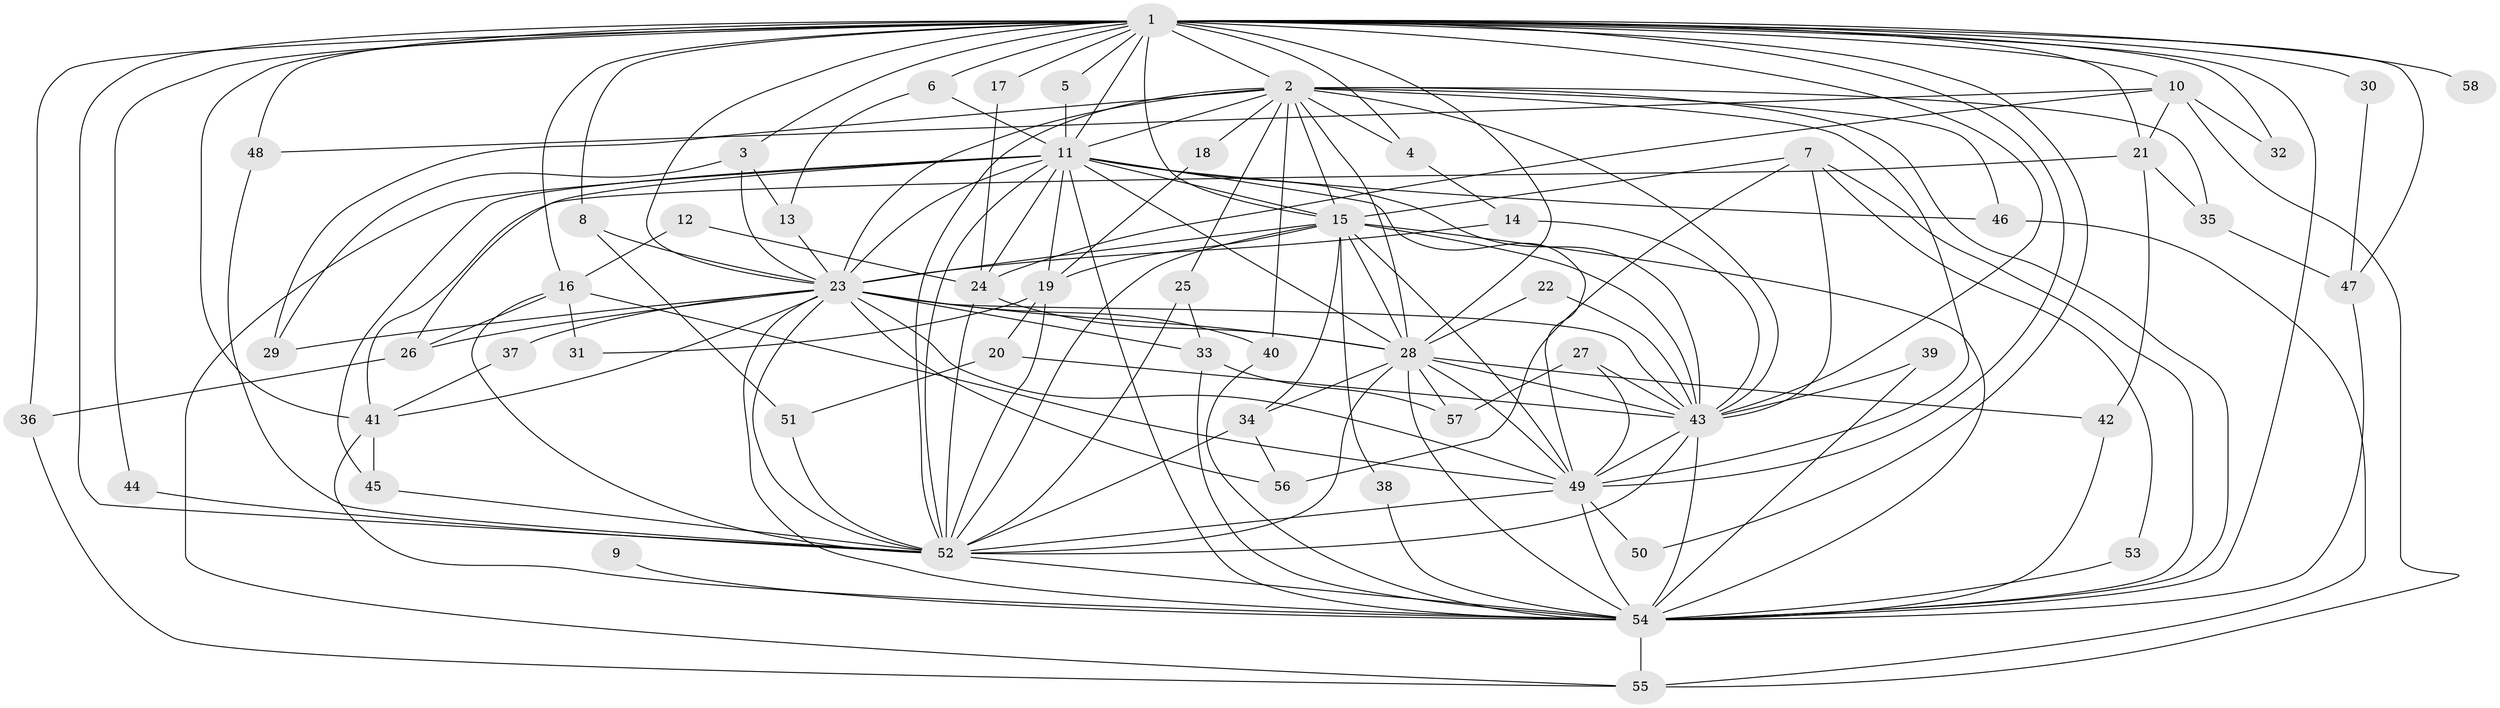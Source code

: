 // original degree distribution, {32: 0.010416666666666666, 16: 0.020833333333333332, 23: 0.010416666666666666, 22: 0.010416666666666666, 17: 0.010416666666666666, 19: 0.020833333333333332, 18: 0.010416666666666666, 15: 0.010416666666666666, 6: 0.041666666666666664, 4: 0.07291666666666667, 5: 0.041666666666666664, 3: 0.23958333333333334, 2: 0.5}
// Generated by graph-tools (version 1.1) at 2025/36/03/04/25 23:36:16]
// undirected, 58 vertices, 162 edges
graph export_dot {
  node [color=gray90,style=filled];
  1;
  2;
  3;
  4;
  5;
  6;
  7;
  8;
  9;
  10;
  11;
  12;
  13;
  14;
  15;
  16;
  17;
  18;
  19;
  20;
  21;
  22;
  23;
  24;
  25;
  26;
  27;
  28;
  29;
  30;
  31;
  32;
  33;
  34;
  35;
  36;
  37;
  38;
  39;
  40;
  41;
  42;
  43;
  44;
  45;
  46;
  47;
  48;
  49;
  50;
  51;
  52;
  53;
  54;
  55;
  56;
  57;
  58;
  1 -- 2 [weight=1.0];
  1 -- 3 [weight=1.0];
  1 -- 4 [weight=1.0];
  1 -- 5 [weight=1.0];
  1 -- 6 [weight=1.0];
  1 -- 8 [weight=1.0];
  1 -- 10 [weight=1.0];
  1 -- 11 [weight=2.0];
  1 -- 15 [weight=1.0];
  1 -- 16 [weight=1.0];
  1 -- 17 [weight=1.0];
  1 -- 21 [weight=1.0];
  1 -- 23 [weight=1.0];
  1 -- 28 [weight=1.0];
  1 -- 30 [weight=1.0];
  1 -- 32 [weight=1.0];
  1 -- 36 [weight=1.0];
  1 -- 41 [weight=1.0];
  1 -- 43 [weight=1.0];
  1 -- 44 [weight=1.0];
  1 -- 47 [weight=2.0];
  1 -- 48 [weight=1.0];
  1 -- 49 [weight=1.0];
  1 -- 50 [weight=1.0];
  1 -- 52 [weight=1.0];
  1 -- 54 [weight=1.0];
  1 -- 58 [weight=1.0];
  2 -- 4 [weight=1.0];
  2 -- 11 [weight=1.0];
  2 -- 15 [weight=1.0];
  2 -- 18 [weight=1.0];
  2 -- 23 [weight=2.0];
  2 -- 25 [weight=1.0];
  2 -- 28 [weight=1.0];
  2 -- 29 [weight=1.0];
  2 -- 35 [weight=1.0];
  2 -- 40 [weight=1.0];
  2 -- 43 [weight=1.0];
  2 -- 46 [weight=1.0];
  2 -- 49 [weight=1.0];
  2 -- 52 [weight=1.0];
  2 -- 54 [weight=1.0];
  3 -- 13 [weight=1.0];
  3 -- 23 [weight=1.0];
  3 -- 29 [weight=1.0];
  4 -- 14 [weight=1.0];
  5 -- 11 [weight=1.0];
  6 -- 11 [weight=1.0];
  6 -- 13 [weight=1.0];
  7 -- 15 [weight=1.0];
  7 -- 43 [weight=1.0];
  7 -- 53 [weight=1.0];
  7 -- 54 [weight=1.0];
  7 -- 56 [weight=1.0];
  8 -- 23 [weight=1.0];
  8 -- 51 [weight=1.0];
  9 -- 54 [weight=1.0];
  10 -- 21 [weight=1.0];
  10 -- 24 [weight=1.0];
  10 -- 32 [weight=1.0];
  10 -- 48 [weight=1.0];
  10 -- 55 [weight=1.0];
  11 -- 15 [weight=1.0];
  11 -- 19 [weight=1.0];
  11 -- 23 [weight=2.0];
  11 -- 24 [weight=1.0];
  11 -- 26 [weight=1.0];
  11 -- 28 [weight=1.0];
  11 -- 43 [weight=1.0];
  11 -- 45 [weight=1.0];
  11 -- 46 [weight=1.0];
  11 -- 49 [weight=1.0];
  11 -- 52 [weight=1.0];
  11 -- 54 [weight=1.0];
  11 -- 55 [weight=1.0];
  12 -- 16 [weight=1.0];
  12 -- 24 [weight=1.0];
  13 -- 23 [weight=1.0];
  14 -- 23 [weight=1.0];
  14 -- 43 [weight=1.0];
  15 -- 19 [weight=1.0];
  15 -- 23 [weight=1.0];
  15 -- 28 [weight=2.0];
  15 -- 34 [weight=1.0];
  15 -- 38 [weight=1.0];
  15 -- 43 [weight=2.0];
  15 -- 49 [weight=1.0];
  15 -- 52 [weight=1.0];
  15 -- 54 [weight=2.0];
  16 -- 26 [weight=1.0];
  16 -- 31 [weight=1.0];
  16 -- 49 [weight=1.0];
  16 -- 52 [weight=1.0];
  17 -- 24 [weight=1.0];
  18 -- 19 [weight=1.0];
  19 -- 20 [weight=1.0];
  19 -- 31 [weight=1.0];
  19 -- 52 [weight=1.0];
  20 -- 43 [weight=1.0];
  20 -- 51 [weight=1.0];
  21 -- 35 [weight=1.0];
  21 -- 41 [weight=1.0];
  21 -- 42 [weight=1.0];
  22 -- 28 [weight=1.0];
  22 -- 43 [weight=1.0];
  23 -- 26 [weight=1.0];
  23 -- 28 [weight=1.0];
  23 -- 29 [weight=1.0];
  23 -- 33 [weight=1.0];
  23 -- 37 [weight=1.0];
  23 -- 40 [weight=1.0];
  23 -- 41 [weight=1.0];
  23 -- 43 [weight=1.0];
  23 -- 49 [weight=2.0];
  23 -- 52 [weight=1.0];
  23 -- 54 [weight=1.0];
  23 -- 56 [weight=1.0];
  24 -- 28 [weight=1.0];
  24 -- 52 [weight=1.0];
  25 -- 33 [weight=1.0];
  25 -- 52 [weight=1.0];
  26 -- 36 [weight=1.0];
  27 -- 43 [weight=1.0];
  27 -- 49 [weight=1.0];
  27 -- 57 [weight=1.0];
  28 -- 34 [weight=1.0];
  28 -- 42 [weight=1.0];
  28 -- 43 [weight=1.0];
  28 -- 49 [weight=2.0];
  28 -- 52 [weight=1.0];
  28 -- 54 [weight=1.0];
  28 -- 57 [weight=1.0];
  30 -- 47 [weight=1.0];
  33 -- 54 [weight=1.0];
  33 -- 57 [weight=1.0];
  34 -- 52 [weight=1.0];
  34 -- 56 [weight=1.0];
  35 -- 47 [weight=1.0];
  36 -- 55 [weight=1.0];
  37 -- 41 [weight=1.0];
  38 -- 54 [weight=1.0];
  39 -- 43 [weight=1.0];
  39 -- 54 [weight=1.0];
  40 -- 54 [weight=1.0];
  41 -- 45 [weight=1.0];
  41 -- 54 [weight=1.0];
  42 -- 54 [weight=1.0];
  43 -- 49 [weight=2.0];
  43 -- 52 [weight=1.0];
  43 -- 54 [weight=1.0];
  44 -- 52 [weight=1.0];
  45 -- 52 [weight=1.0];
  46 -- 55 [weight=1.0];
  47 -- 54 [weight=1.0];
  48 -- 52 [weight=1.0];
  49 -- 50 [weight=1.0];
  49 -- 52 [weight=2.0];
  49 -- 54 [weight=1.0];
  51 -- 52 [weight=1.0];
  52 -- 54 [weight=1.0];
  53 -- 54 [weight=1.0];
  54 -- 55 [weight=1.0];
}
